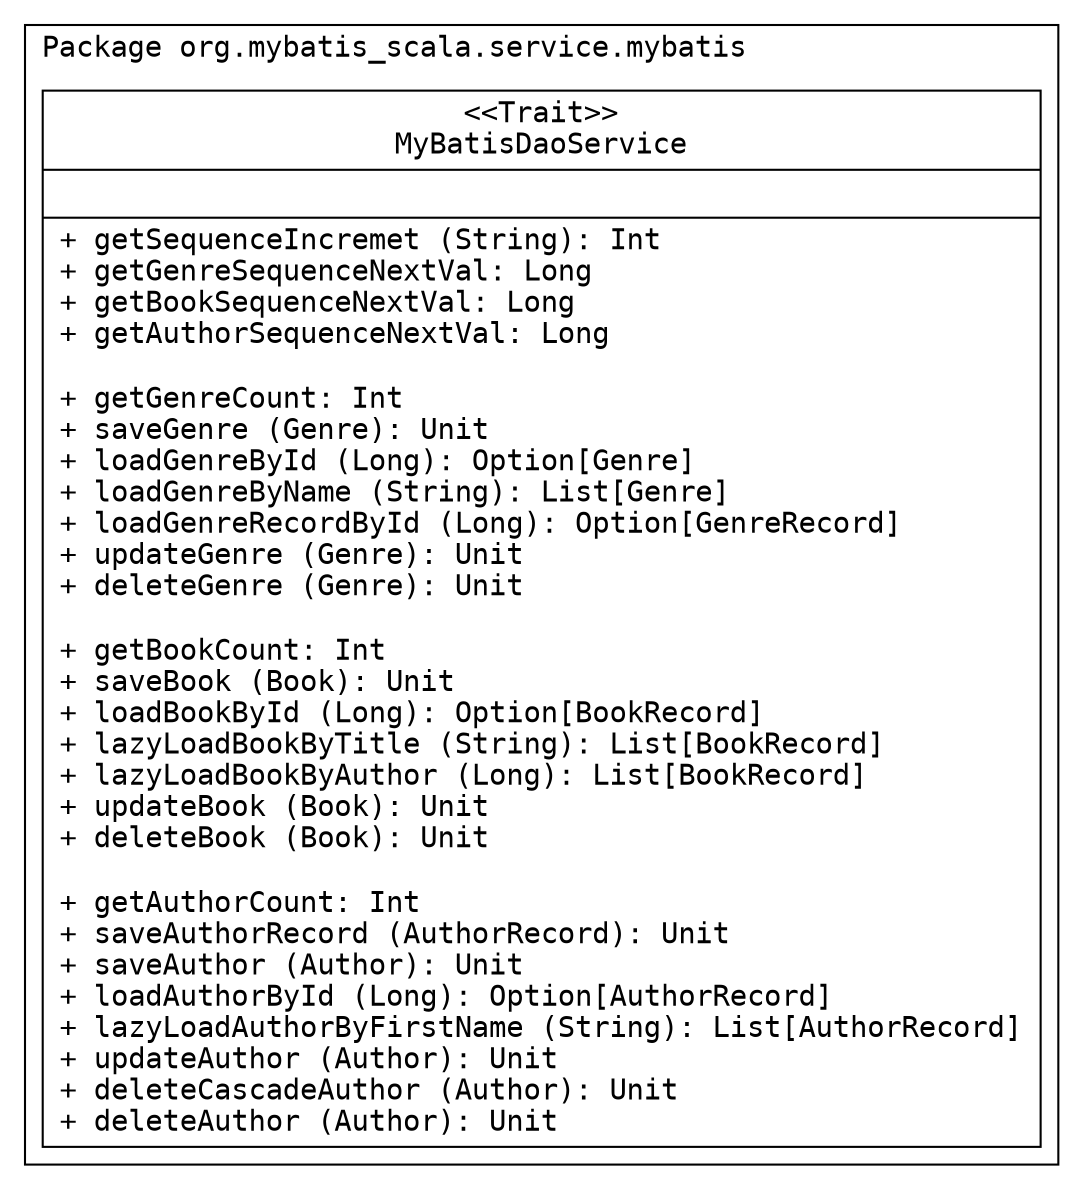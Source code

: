 digraph GenreUml {
	fontname  = "Courier"




	node [ 
		fontname  = "Courier"
		shape = "record"
	]

	edge [
		arrowhead = "empty"
	]	

	subgraph clusterGenre {
		label = "Package org.mybatis_scala.service.mybatis"		
		labeljust = "l"
	
		MyBatisDaoService [
			label = "{\<\<Trait\>\>\nMyBatisDaoService|  | + getSequenceIncremet (String): Int\l+ getGenreSequenceNextVal: Long\l+ getBookSequenceNextVal: Long\l+ getAuthorSequenceNextVal: Long\l\l+ getGenreCount: Int\l+ saveGenre (Genre): Unit\l+ loadGenreById (Long): Option[Genre]\l+ loadGenreByName (String): List[Genre]\l+ loadGenreRecordById (Long): Option[GenreRecord]\l+ updateGenre (Genre): Unit\l+ deleteGenre (Genre): Unit\l\l+ getBookCount: Int\l+ saveBook (Book): Unit\l+ loadBookById (Long): Option[BookRecord]\l+ lazyLoadBookByTitle (String): List[BookRecord]\l+ lazyLoadBookByAuthor (Long): List[BookRecord]\l+ updateBook (Book): Unit\l+ deleteBook (Book): Unit\l\l+ getAuthorCount: Int\l+ saveAuthorRecord (AuthorRecord): Unit\l+ saveAuthor (Author): Unit\l+ loadAuthorById (Long): Option[AuthorRecord]\l+ lazyLoadAuthorByFirstName (String): List[AuthorRecord]\l+ updateAuthor (Author): Unit\l+ deleteCascadeAuthor (Author): Unit\l+ deleteAuthor (Author): Unit\l}"
		]


	}
}
